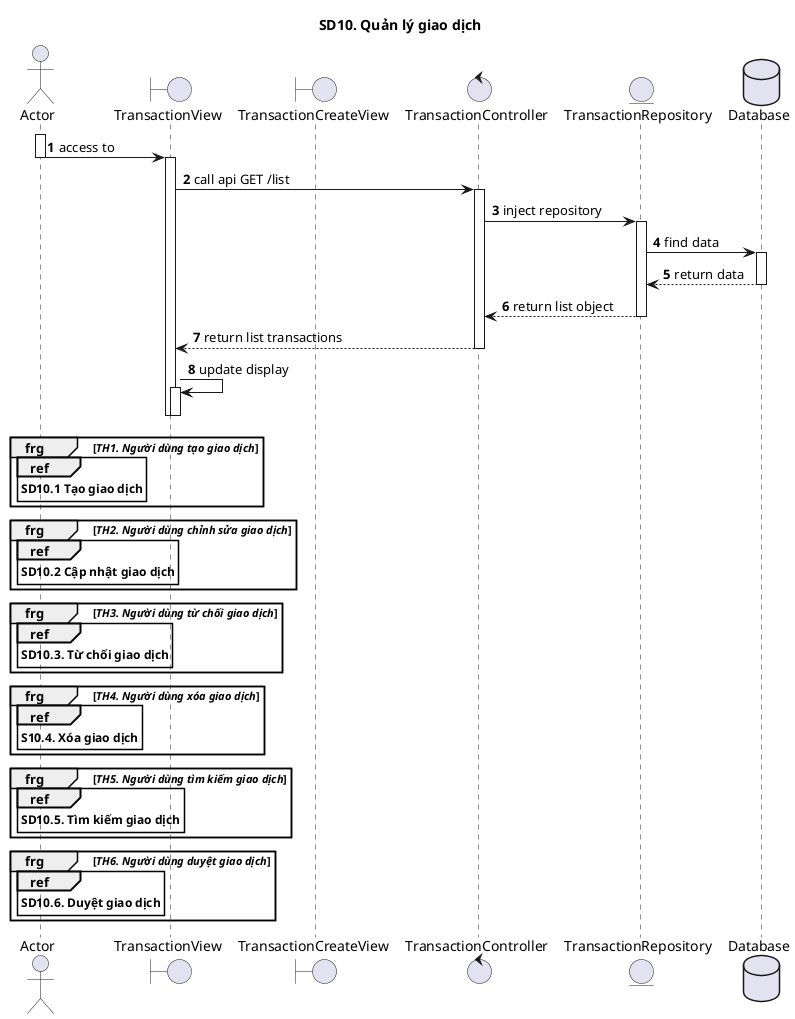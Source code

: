 @startuml SQ
autonumber
title SD10. Quản lý giao dịch
actor "Actor" as actor
boundary "TransactionView" as view
boundary "TransactionCreateView" as createView
control "TransactionController" as controller
entity "TransactionRepository" as model
database "Database" as database

activate actor
actor -> view : access to
deactivate actor
activate view
view -> controller : call api GET /list
activate controller
controller -> model : inject repository
activate model
model -> database : find data
activate database
database --> model : return data
deactivate database
model --> controller : return list object
deactivate model
controller --> view : return list transactions
deactivate controller
view -> view: update display
activate view
deactivate view
deactivate view

group frg [//TH1. Người dùng tạo giao dịch//]
ref over actor
**SD10.1 Tạo giao dịch**
end ref
end

group frg [//TH2. Người dùng chỉnh sửa giao dịch//]
ref over actor
**SD10.2 Cập nhật giao dịch**
end ref
end

group frg [//TH3. Người dùng từ chối giao dịch//]
ref over actor
**SD10.3. Từ chối giao dịch**
end ref
end

group frg [//TH4. Người dùng xóa giao dịch//]
ref over actor
**S10.4. Xóa giao dịch**
end ref
end

group frg [//TH5. Người dùng tìm kiếm giao dịch//]
ref over actor
**SD10.5. Tìm kiếm giao dịch**
end ref
end

group frg [//TH6. Người dùng duyệt giao dịch//]
ref over actor
**SD10.6. Duyệt giao dịch**
end ref
end

@enduml